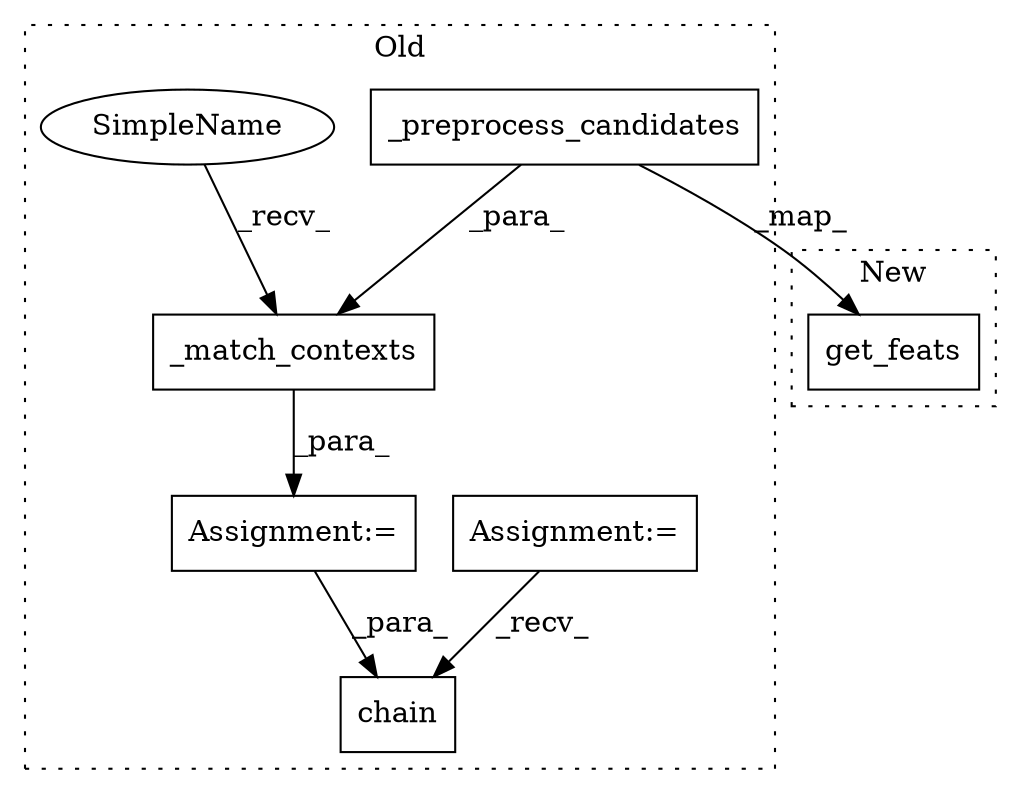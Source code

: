 digraph G {
subgraph cluster0 {
1 [label="_preprocess_candidates" a="32" s="3695,3728" l="23,1" shape="box"];
3 [label="chain" a="32" s="3833,3857" l="6,1" shape="box"];
4 [label="_match_contexts" a="32" s="3674,3729" l="16,1" shape="box"];
5 [label="Assignment:=" a="7" s="3541" l="9" shape="box"];
6 [label="Assignment:=" a="7" s="3668" l="1" shape="box"];
7 [label="SimpleName" a="42" s="3669" l="4" shape="ellipse"];
label = "Old";
style="dotted";
}
subgraph cluster1 {
2 [label="get_feats" a="32" s="1690,1710" l="10,1" shape="box"];
label = "New";
style="dotted";
}
1 -> 2 [label="_map_"];
1 -> 4 [label="_para_"];
4 -> 6 [label="_para_"];
5 -> 3 [label="_recv_"];
6 -> 3 [label="_para_"];
7 -> 4 [label="_recv_"];
}